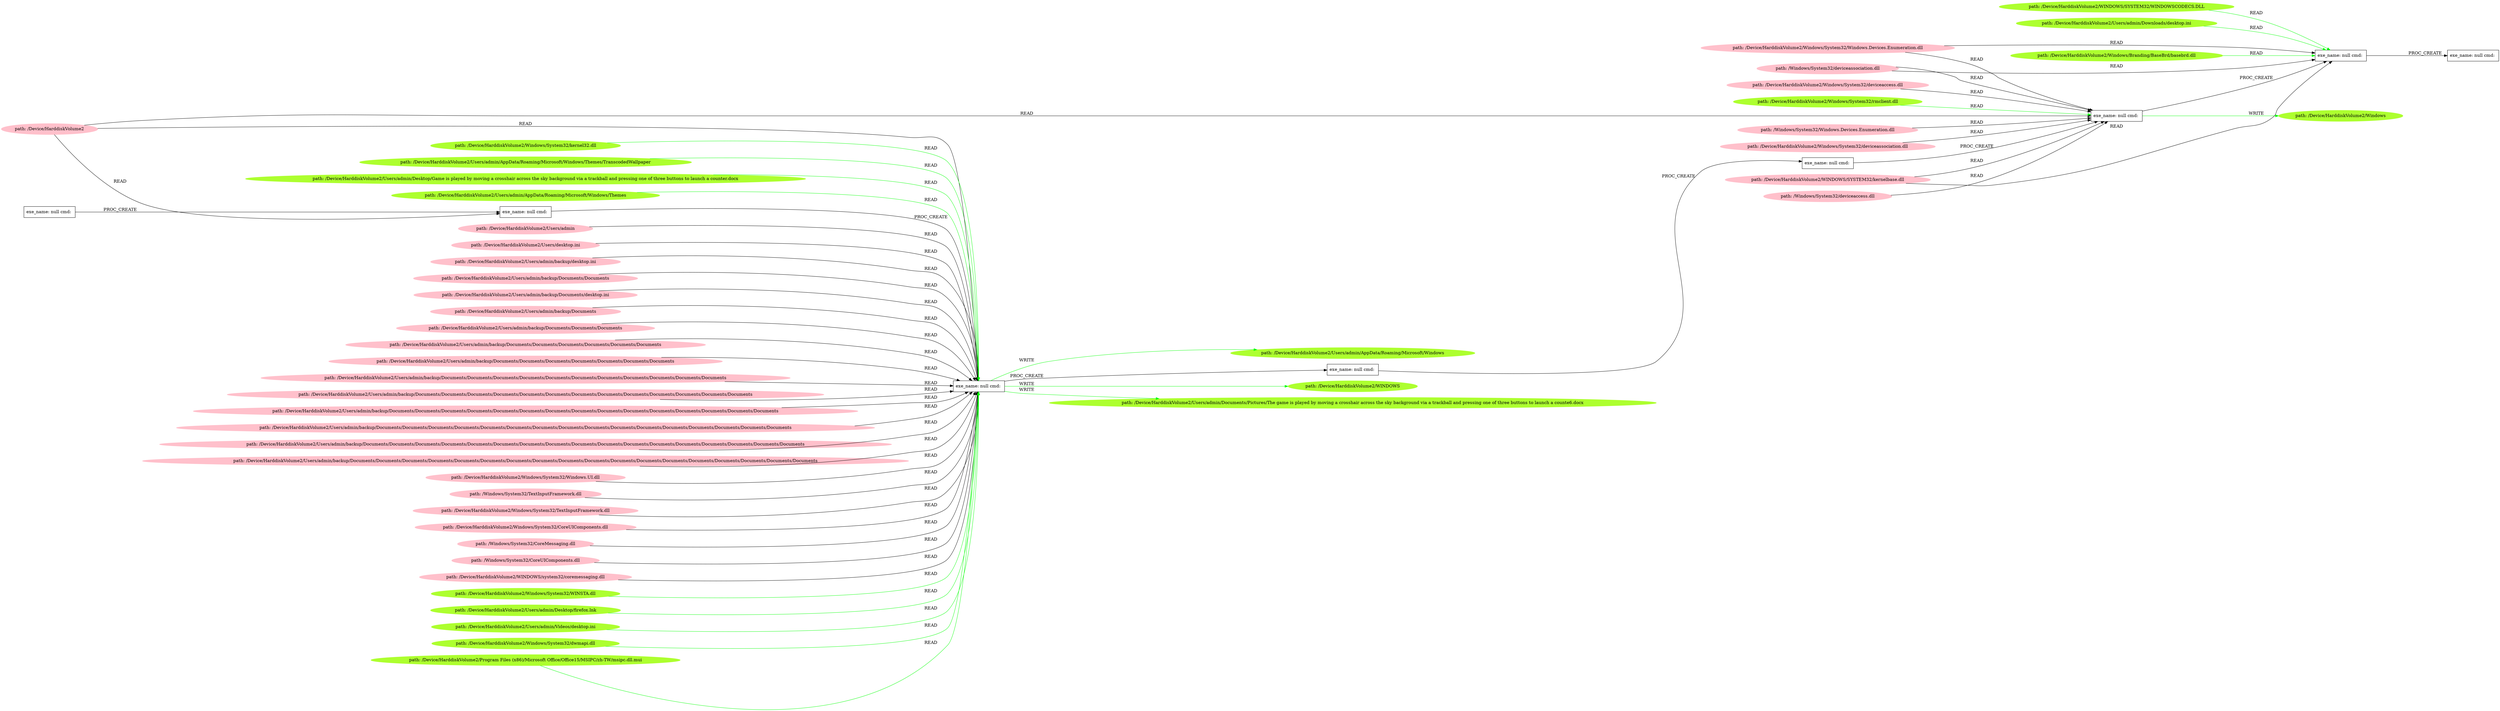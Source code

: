 digraph {
	rankdir=LR
	76 [label="path: /Device/HarddiskVolume2/Users/admin/AppData/Roaming/Microsoft/Windows/Themes/TranscodedWallpaper" color=greenyellow shape=oval style=filled]
	38 [label="exe_name: null cmd: " color=black shape=box style=solid]
	76 -> 38 [label=READ color=green]
	83 [label="path: /Device/HarddiskVolume2/Windows/Branding/BaseBrd/basebrd.dll" color=greenyellow shape=oval style=filled]
	0 [label="exe_name: null cmd: " color=black shape=box style=solid]
	83 -> 0 [label=READ color=green]
	45 [label="exe_name: null cmd: " color=black shape=box style=solid]
	40 [label="exe_name: null cmd: " color=black shape=box style=solid]
	45 -> 40 [label=PROC_CREATE color=black]
	62 [label="path: /Device/HarddiskVolume2" color=pink shape=oval style=filled]
	40 [label="exe_name: null cmd: " color=black shape=box style=solid]
	62 -> 40 [label=READ color=black]
	40 [label="exe_name: null cmd: " color=black shape=box style=solid]
	38 [label="exe_name: null cmd: " color=black shape=box style=solid]
	40 -> 38 [label=PROC_CREATE color=black]
	62 [label="path: /Device/HarddiskVolume2" color=pink shape=oval style=filled]
	38 [label="exe_name: null cmd: " color=black shape=box style=solid]
	62 -> 38 [label=READ color=black]
	15 [label="path: /Device/HarddiskVolume2/Users/admin" color=pink shape=oval style=filled]
	38 [label="exe_name: null cmd: " color=black shape=box style=solid]
	15 -> 38 [label=READ color=black]
	8 [label="path: /Device/HarddiskVolume2/Users/desktop.ini" color=pink shape=oval style=filled]
	38 [label="exe_name: null cmd: " color=black shape=box style=solid]
	8 -> 38 [label=READ color=black]
	39 [label="path: /Device/HarddiskVolume2/Users/admin/backup/desktop.ini" color=pink shape=oval style=filled]
	38 [label="exe_name: null cmd: " color=black shape=box style=solid]
	39 -> 38 [label=READ color=black]
	49 [label="path: /Device/HarddiskVolume2/Users/admin/backup/Documents/Documents" color=pink shape=oval style=filled]
	38 [label="exe_name: null cmd: " color=black shape=box style=solid]
	49 -> 38 [label=READ color=black]
	9 [label="path: /Device/HarddiskVolume2/Users/admin/backup/Documents/desktop.ini" color=pink shape=oval style=filled]
	38 [label="exe_name: null cmd: " color=black shape=box style=solid]
	9 -> 38 [label=READ color=black]
	43 [label="path: /Device/HarddiskVolume2/Users/admin/backup/Documents" color=pink shape=oval style=filled]
	38 [label="exe_name: null cmd: " color=black shape=box style=solid]
	43 -> 38 [label=READ color=black]
	50 [label="path: /Device/HarddiskVolume2/Users/admin/backup/Documents/Documents/Documents" color=pink shape=oval style=filled]
	38 [label="exe_name: null cmd: " color=black shape=box style=solid]
	50 -> 38 [label=READ color=black]
	2 [label="path: /Device/HarddiskVolume2/Users/admin/backup/Documents/Documents/Documents/Documents/Documents/Documents" color=pink shape=oval style=filled]
	38 [label="exe_name: null cmd: " color=black shape=box style=solid]
	2 -> 38 [label=READ color=black]
	26 [label="path: /Device/HarddiskVolume2/Users/admin/backup/Documents/Documents/Documents/Documents/Documents/Documents/Documents" color=pink shape=oval style=filled]
	38 [label="exe_name: null cmd: " color=black shape=box style=solid]
	26 -> 38 [label=READ color=black]
	37 [label="path: /Device/HarddiskVolume2/Users/admin/backup/Documents/Documents/Documents/Documents/Documents/Documents/Documents/Documents/Documents/Documents/Documents" color=pink shape=oval style=filled]
	38 [label="exe_name: null cmd: " color=black shape=box style=solid]
	37 -> 38 [label=READ color=black]
	25 [label="path: /Device/HarddiskVolume2/Users/admin/backup/Documents/Documents/Documents/Documents/Documents/Documents/Documents/Documents/Documents/Documents/Documents/Documents/Documents" color=pink shape=oval style=filled]
	38 [label="exe_name: null cmd: " color=black shape=box style=solid]
	25 -> 38 [label=READ color=black]
	48 [label="path: /Device/HarddiskVolume2/Users/admin/backup/Documents/Documents/Documents/Documents/Documents/Documents/Documents/Documents/Documents/Documents/Documents/Documents/Documents/Documents/Documents" color=pink shape=oval style=filled]
	38 [label="exe_name: null cmd: " color=black shape=box style=solid]
	48 -> 38 [label=READ color=black]
	42 [label="path: /Device/HarddiskVolume2/Users/admin/backup/Documents/Documents/Documents/Documents/Documents/Documents/Documents/Documents/Documents/Documents/Documents/Documents/Documents/Documents/Documents/Documents" color=pink shape=oval style=filled]
	38 [label="exe_name: null cmd: " color=black shape=box style=solid]
	42 -> 38 [label=READ color=black]
	14 [label="path: /Device/HarddiskVolume2/Users/admin/backup/Documents/Documents/Documents/Documents/Documents/Documents/Documents/Documents/Documents/Documents/Documents/Documents/Documents/Documents/Documents/Documents/Documents" color=pink shape=oval style=filled]
	38 [label="exe_name: null cmd: " color=black shape=box style=solid]
	14 -> 38 [label=READ color=black]
	4 [label="path: /Device/HarddiskVolume2/Users/admin/backup/Documents/Documents/Documents/Documents/Documents/Documents/Documents/Documents/Documents/Documents/Documents/Documents/Documents/Documents/Documents/Documents/Documents/Documents" color=pink shape=oval style=filled]
	38 [label="exe_name: null cmd: " color=black shape=box style=solid]
	4 -> 38 [label=READ color=black]
	17 [label="path: /Device/HarddiskVolume2/Windows/System32/Windows.UI.dll" color=pink shape=oval style=filled]
	38 [label="exe_name: null cmd: " color=black shape=box style=solid]
	17 -> 38 [label=READ color=black]
	7 [label="path: /Windows/System32/TextInputFramework.dll" color=pink shape=oval style=filled]
	38 [label="exe_name: null cmd: " color=black shape=box style=solid]
	7 -> 38 [label=READ color=black]
	27 [label="path: /Device/HarddiskVolume2/Windows/System32/TextInputFramework.dll" color=pink shape=oval style=filled]
	38 [label="exe_name: null cmd: " color=black shape=box style=solid]
	27 -> 38 [label=READ color=black]
	34 [label="path: /Device/HarddiskVolume2/Windows/System32/CoreUIComponents.dll" color=pink shape=oval style=filled]
	38 [label="exe_name: null cmd: " color=black shape=box style=solid]
	34 -> 38 [label=READ color=black]
	11 [label="path: /Windows/System32/CoreMessaging.dll" color=pink shape=oval style=filled]
	38 [label="exe_name: null cmd: " color=black shape=box style=solid]
	11 -> 38 [label=READ color=black]
	3 [label="path: /Windows/System32/CoreUIComponents.dll" color=pink shape=oval style=filled]
	38 [label="exe_name: null cmd: " color=black shape=box style=solid]
	3 -> 38 [label=READ color=black]
	41 [label="path: /Device/HarddiskVolume2/WINDOWS/system32/coremessaging.dll" color=pink shape=oval style=filled]
	38 [label="exe_name: null cmd: " color=black shape=box style=solid]
	41 -> 38 [label=READ color=black]
	38 [label="exe_name: null cmd: " color=black shape=box style=solid]
	36 [label="exe_name: null cmd: " color=black shape=box style=solid]
	38 -> 36 [label=PROC_CREATE color=black]
	36 [label="exe_name: null cmd: " color=black shape=box style=solid]
	19 [label="exe_name: null cmd: " color=black shape=box style=solid]
	36 -> 19 [label=PROC_CREATE color=black]
	19 [label="exe_name: null cmd: " color=black shape=box style=solid]
	21 [label="exe_name: null cmd: " color=black shape=box style=solid]
	19 -> 21 [label=PROC_CREATE color=black]
	71 [label="path: /Device/HarddiskVolume2/Windows/System32/WINSTA.dll" color=greenyellow shape=oval style=filled]
	38 [label="exe_name: null cmd: " color=black shape=box style=solid]
	71 -> 38 [label=READ color=green]
	55 [label="path: /Device/HarddiskVolume2/Windows/System32/Windows.Devices.Enumeration.dll" color=pink shape=oval style=filled]
	21 [label="exe_name: null cmd: " color=black shape=box style=solid]
	55 -> 21 [label=READ color=black]
	58 [label="path: /Windows/System32/Windows.Devices.Enumeration.dll" color=pink shape=oval style=filled]
	21 [label="exe_name: null cmd: " color=black shape=box style=solid]
	58 -> 21 [label=READ color=black]
	52 [label="path: /Device/HarddiskVolume2/Windows/System32/deviceassociation.dll" color=pink shape=oval style=filled]
	21 [label="exe_name: null cmd: " color=black shape=box style=solid]
	52 -> 21 [label=READ color=black]
	53 [label="path: /Windows/System32/deviceassociation.dll" color=pink shape=oval style=filled]
	21 [label="exe_name: null cmd: " color=black shape=box style=solid]
	53 -> 21 [label=READ color=black]
	59 [label="path: /Device/HarddiskVolume2/WINDOWS/SYSTEM32/kernelbase.dll" color=pink shape=oval style=filled]
	21 [label="exe_name: null cmd: " color=black shape=box style=solid]
	59 -> 21 [label=READ color=black]
	62 [label="path: /Device/HarddiskVolume2" color=pink shape=oval style=filled]
	21 [label="exe_name: null cmd: " color=black shape=box style=solid]
	62 -> 21 [label=READ color=black]
	29 [label="path: /Windows/System32/deviceaccess.dll" color=pink shape=oval style=filled]
	21 [label="exe_name: null cmd: " color=black shape=box style=solid]
	29 -> 21 [label=READ color=black]
	31 [label="path: /Device/HarddiskVolume2/Windows/System32/deviceaccess.dll" color=pink shape=oval style=filled]
	21 [label="exe_name: null cmd: " color=black shape=box style=solid]
	31 -> 21 [label=READ color=black]
	82 [label="path: /Device/HarddiskVolume2/WINDOWS/SYSTEM32/WINDOWSCODECS.DLL" color=greenyellow shape=oval style=filled]
	0 [label="exe_name: null cmd: " color=black shape=box style=solid]
	82 -> 0 [label=READ color=green]
	69 [label="path: /Device/HarddiskVolume2/Users/admin/Desktop/firefox.lnk" color=greenyellow shape=oval style=filled]
	38 [label="exe_name: null cmd: " color=black shape=box style=solid]
	69 -> 38 [label=READ color=green]
	68 [label="path: /Device/HarddiskVolume2/Users/admin/Videos/desktop.ini" color=greenyellow shape=oval style=filled]
	38 [label="exe_name: null cmd: " color=black shape=box style=solid]
	68 -> 38 [label=READ color=green]
	67 [label="path: /Device/HarddiskVolume2/Windows/System32/dwmapi.dll" color=greenyellow shape=oval style=filled]
	38 [label="exe_name: null cmd: " color=black shape=box style=solid]
	67 -> 38 [label=READ color=green]
	21 [label="exe_name: null cmd: " color=black shape=box style=solid]
	0 [label="exe_name: null cmd: " color=black shape=box style=solid]
	21 -> 0 [label=PROC_CREATE color=black]
	55 [label="path: /Device/HarddiskVolume2/Windows/System32/Windows.Devices.Enumeration.dll" color=pink shape=oval style=filled]
	0 [label="exe_name: null cmd: " color=black shape=box style=solid]
	55 -> 0 [label=READ color=black]
	53 [label="path: /Windows/System32/deviceassociation.dll" color=pink shape=oval style=filled]
	0 [label="exe_name: null cmd: " color=black shape=box style=solid]
	53 -> 0 [label=READ color=black]
	59 [label="path: /Device/HarddiskVolume2/WINDOWS/SYSTEM32/kernelbase.dll" color=pink shape=oval style=filled]
	0 [label="exe_name: null cmd: " color=black shape=box style=solid]
	59 -> 0 [label=READ color=black]
	73 [label="path: /Device/HarddiskVolume2/Program Files (x86)/Microsoft Office/Office15/MSIPC/zh-TW/msipc.dll.mui" color=greenyellow shape=oval style=filled]
	38 [label="exe_name: null cmd: " color=black shape=box style=solid]
	73 -> 38 [label=READ color=green]
	0 [label="exe_name: null cmd: " color=black shape=box style=solid]
	1 [label="exe_name: null cmd: " color=black shape=box style=solid]
	0 -> 1 [label=PROC_CREATE color=black]
	75 [label="path: /Device/HarddiskVolume2/Users/admin/AppData/Roaming/Microsoft/Windows/Themes" color=greenyellow shape=oval style=filled]
	38 [label="exe_name: null cmd: " color=black shape=box style=solid]
	75 -> 38 [label=READ color=green]
	78 [label="path: /Device/HarddiskVolume2/Windows/System32/kernel32.dll" color=greenyellow shape=oval style=filled]
	38 [label="exe_name: null cmd: " color=black shape=box style=solid]
	78 -> 38 [label=READ color=green]
	72 [label="path: /Device/HarddiskVolume2/Users/admin/Desktop/Game is played by moving a crosshair across the sky background via a trackball and pressing one of three buttons to launch a counter.docx" color=greenyellow shape=oval style=filled]
	38 [label="exe_name: null cmd: " color=black shape=box style=solid]
	72 -> 38 [label=READ color=green]
	81 [label="path: /Device/HarddiskVolume2/Users/admin/Downloads/desktop.ini" color=greenyellow shape=oval style=filled]
	0 [label="exe_name: null cmd: " color=black shape=box style=solid]
	81 -> 0 [label=READ color=green]
	38 [label="exe_name: null cmd: " color=black shape=box style=solid]
	77 [label="path: /Device/HarddiskVolume2/Users/admin/Documents/Pictures/The game is played by moving a crosshair across the sky background via a trackball and pressing one of three buttons to launch a counte6.docx" color=greenyellow shape=oval style=filled]
	38 -> 77 [label=WRITE color=green]
	38 [label="exe_name: null cmd: " color=black shape=box style=solid]
	74 [label="path: /Device/HarddiskVolume2/Users/admin/AppData/Roaming/Microsoft/Windows" color=greenyellow shape=oval style=filled]
	38 -> 74 [label=WRITE color=green]
	79 [label="path: /Device/HarddiskVolume2/Windows/System32/rmclient.dll" color=greenyellow shape=oval style=filled]
	21 [label="exe_name: null cmd: " color=black shape=box style=solid]
	79 -> 21 [label=READ color=green]
	21 [label="exe_name: null cmd: " color=black shape=box style=solid]
	80 [label="path: /Device/HarddiskVolume2/Windows" color=greenyellow shape=oval style=filled]
	21 -> 80 [label=WRITE color=green]
	38 [label="exe_name: null cmd: " color=black shape=box style=solid]
	70 [label="path: /Device/HarddiskVolume2/WINDOWS" color=greenyellow shape=oval style=filled]
	38 -> 70 [label=WRITE color=green]
}
